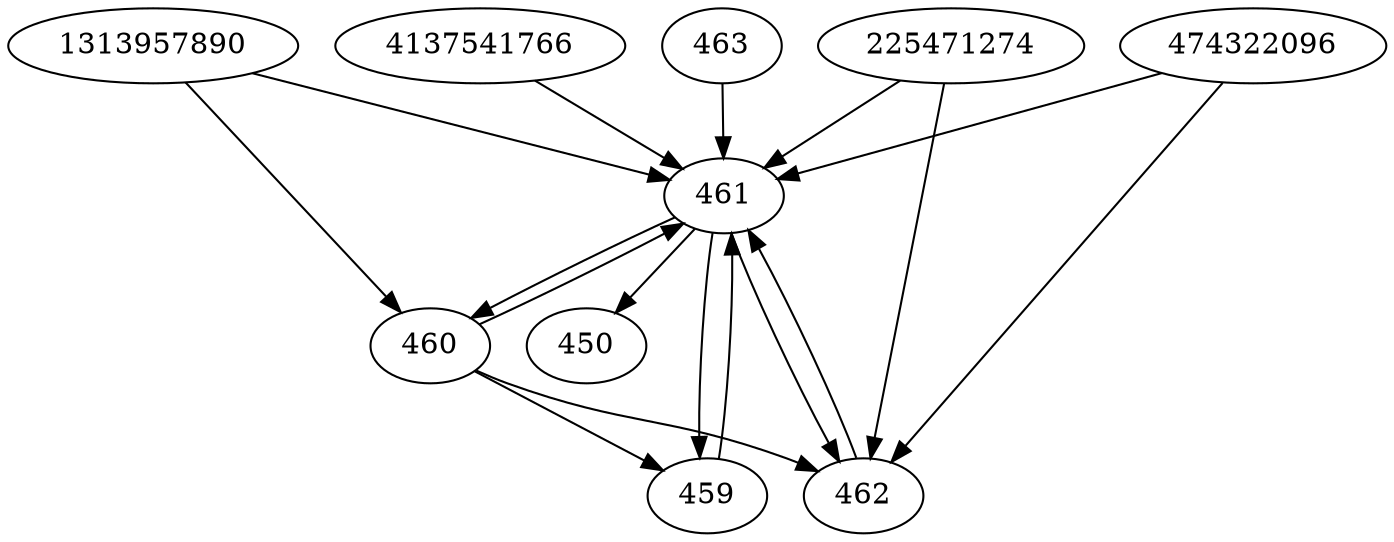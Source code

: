 strict digraph  {
450;
1313957890;
4137541766;
225471274;
459;
460;
461;
462;
463;
474322096;
1313957890 -> 460;
1313957890 -> 461;
4137541766 -> 461;
225471274 -> 462;
225471274 -> 461;
459 -> 461;
460 -> 462;
460 -> 461;
460 -> 459;
461 -> 462;
461 -> 459;
461 -> 450;
461 -> 460;
462 -> 461;
463 -> 461;
474322096 -> 461;
474322096 -> 462;
}

